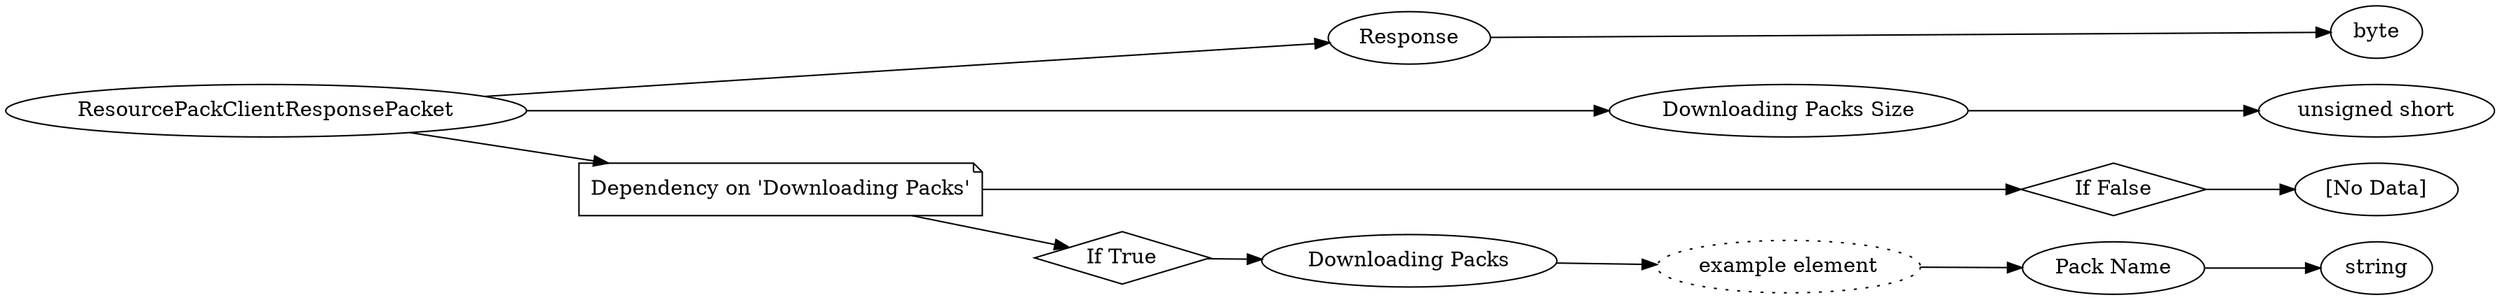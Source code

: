 digraph "ResourcePackClientResponsePacket" {
rankdir = LR
0
0 -> 1
1 -> 2
0 -> 3
3 -> 4
0 -> 5
5 -> 6
6 -> 7
5 -> 8
8 -> 9
9 -> 10
10 -> 11
11 -> 12

0 [label="ResourcePackClientResponsePacket",comment="name: \"ResourcePackClientResponsePacket\", typeName: \"\", id: 0, branchId: 8, recurseId: -1, attributes: 0, notes: \"\""];
1 [label="Response",comment="name: \"Response\", typeName: \"\", id: 1, branchId: 0, recurseId: -1, attributes: 0, notes: \"\""];
2 [label="byte",comment="name: \"byte\", typeName: \"\", id: 2, branchId: 0, recurseId: -1, attributes: 512, notes: \"\""];
3 [label="Downloading Packs Size",comment="name: \"Downloading Packs Size\", typeName: \"\", id: 3, branchId: 0, recurseId: -1, attributes: 0, notes: \"\""];
4 [label="unsigned short",comment="name: \"unsigned short\", typeName: \"\", id: 4, branchId: 0, recurseId: -1, attributes: 512, notes: \"\""];
5 [label="Dependency on 'Downloading Packs'",shape=note,comment="name: \"Dependency on 'Downloading Packs'\", typeName: \"\", id: 5, branchId: 0, recurseId: -1, attributes: 2, notes: \"\""];
6 [label="If False",shape=diamond,comment="name: \"If False\", typeName: \"\", id: 6, branchId: 0, recurseId: -1, attributes: 4, notes: \"\""];
7 [label="[No Data]",comment="name: \"[No Data]\", typeName: \"\", id: 7, branchId: 0, recurseId: -1, attributes: 512, notes: \"\""];
8 [label="If True",shape=diamond,comment="name: \"If True\", typeName: \"\", id: 8, branchId: 1, recurseId: -1, attributes: 4, notes: \"\""];
9 [label="Downloading Packs",comment="name: \"Downloading Packs\", typeName: \"\", id: 9, branchId: 0, recurseId: -1, attributes: 8, notes: \"\""];
10 [label="example element",style=dotted,comment="name: \"example element\", typeName: \"\", id: 10, branchId: 0, recurseId: -1, attributes: 16, notes: \"\""];
11 [label="Pack Name",comment="name: \"Pack Name\", typeName: \"\", id: 11, branchId: 0, recurseId: -1, attributes: 0, notes: \"\""];
12 [label="string",comment="name: \"string\", typeName: \"\", id: 12, branchId: 0, recurseId: -1, attributes: 512, notes: \"\""];
{ rank = max;2;4;7;12}

}

